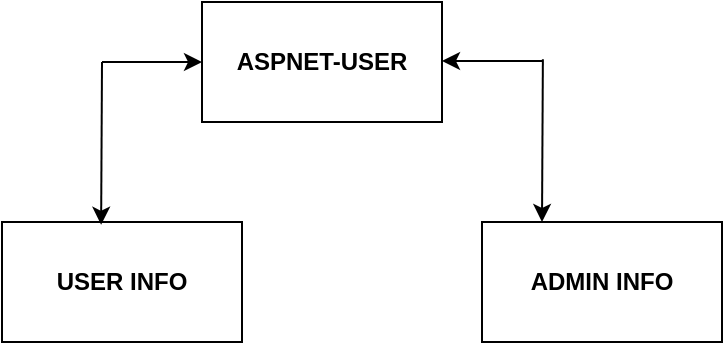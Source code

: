 <mxfile version="20.0.1" type="github">
  <diagram id="QxaEvgtWDEGrPVIypcde" name="Page-1">
    <mxGraphModel dx="1038" dy="585" grid="1" gridSize="10" guides="1" tooltips="1" connect="1" arrows="1" fold="1" page="1" pageScale="1" pageWidth="827" pageHeight="1169" math="0" shadow="0">
      <root>
        <mxCell id="0" />
        <mxCell id="1" parent="0" />
        <mxCell id="cPWEJjM0-uG9yfalC7vt-1" value="&lt;b&gt;ASPNET-USER&lt;/b&gt;" style="rounded=0;whiteSpace=wrap;html=1;" vertex="1" parent="1">
          <mxGeometry x="370" y="80" width="120" height="60" as="geometry" />
        </mxCell>
        <mxCell id="cPWEJjM0-uG9yfalC7vt-2" value="&lt;b&gt;&lt;font style=&quot;font-size: 12px;&quot;&gt;USER INFO&lt;/font&gt;&lt;/b&gt;" style="rounded=0;whiteSpace=wrap;html=1;" vertex="1" parent="1">
          <mxGeometry x="270" y="190" width="120" height="60" as="geometry" />
        </mxCell>
        <mxCell id="cPWEJjM0-uG9yfalC7vt-4" value="" style="endArrow=classic;html=1;rounded=0;fontSize=14;entryX=0.413;entryY=0.023;entryDx=0;entryDy=0;entryPerimeter=0;" edge="1" parent="1" target="cPWEJjM0-uG9yfalC7vt-2">
          <mxGeometry width="50" height="50" relative="1" as="geometry">
            <mxPoint x="320" y="110" as="sourcePoint" />
            <mxPoint x="329.5" y="190" as="targetPoint" />
          </mxGeometry>
        </mxCell>
        <mxCell id="cPWEJjM0-uG9yfalC7vt-5" value="" style="endArrow=classic;html=1;rounded=0;fontSize=14;" edge="1" parent="1">
          <mxGeometry width="50" height="50" relative="1" as="geometry">
            <mxPoint x="320" y="110" as="sourcePoint" />
            <mxPoint x="370" y="110" as="targetPoint" />
          </mxGeometry>
        </mxCell>
        <mxCell id="cPWEJjM0-uG9yfalC7vt-6" value="&lt;b&gt;&lt;font style=&quot;font-size: 12px;&quot;&gt;ADMIN INFO&lt;/font&gt;&lt;/b&gt;" style="rounded=0;whiteSpace=wrap;html=1;" vertex="1" parent="1">
          <mxGeometry x="510" y="190" width="120" height="60" as="geometry" />
        </mxCell>
        <mxCell id="cPWEJjM0-uG9yfalC7vt-8" value="" style="endArrow=classic;html=1;rounded=0;fontSize=14;" edge="1" parent="1">
          <mxGeometry width="50" height="50" relative="1" as="geometry">
            <mxPoint x="540" y="109.5" as="sourcePoint" />
            <mxPoint x="490" y="109.5" as="targetPoint" />
          </mxGeometry>
        </mxCell>
        <mxCell id="cPWEJjM0-uG9yfalC7vt-9" value="" style="endArrow=classic;html=1;rounded=0;fontSize=14;entryX=0.413;entryY=0.023;entryDx=0;entryDy=0;entryPerimeter=0;" edge="1" parent="1">
          <mxGeometry width="50" height="50" relative="1" as="geometry">
            <mxPoint x="540.44" y="108.62" as="sourcePoint" />
            <mxPoint x="540" y="190" as="targetPoint" />
          </mxGeometry>
        </mxCell>
      </root>
    </mxGraphModel>
  </diagram>
</mxfile>
